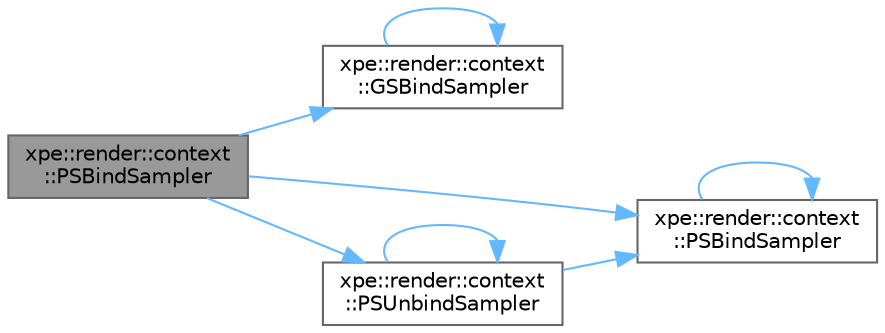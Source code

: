 digraph "xpe::render::context::PSBindSampler"
{
 // LATEX_PDF_SIZE
  bgcolor="transparent";
  edge [fontname=Helvetica,fontsize=10,labelfontname=Helvetica,labelfontsize=10];
  node [fontname=Helvetica,fontsize=10,shape=box,height=0.2,width=0.4];
  rankdir="LR";
  Node1 [id="Node000001",label="xpe::render::context\l::PSBindSampler",height=0.2,width=0.4,color="gray40", fillcolor="grey60", style="filled", fontcolor="black",tooltip=" "];
  Node1 -> Node2 [id="edge15_Node000001_Node000002",color="steelblue1",style="solid",tooltip=" "];
  Node2 [id="Node000002",label="xpe::render::context\l::GSBindSampler",height=0.2,width=0.4,color="grey40", fillcolor="white", style="filled",URL="$namespacexpe_1_1render_1_1context.html#a2d5dc5f5acc2f1b419c4a66970b57a21",tooltip=" "];
  Node2 -> Node2 [id="edge16_Node000002_Node000002",color="steelblue1",style="solid",tooltip=" "];
  Node1 -> Node3 [id="edge17_Node000001_Node000003",color="steelblue1",style="solid",tooltip=" "];
  Node3 [id="Node000003",label="xpe::render::context\l::PSBindSampler",height=0.2,width=0.4,color="grey40", fillcolor="white", style="filled",URL="$namespacexpe_1_1render_1_1context.html#aa422283e5b1e7f0ec37bce4e205040b1",tooltip=" "];
  Node3 -> Node3 [id="edge18_Node000003_Node000003",color="steelblue1",style="solid",tooltip=" "];
  Node1 -> Node4 [id="edge19_Node000001_Node000004",color="steelblue1",style="solid",tooltip=" "];
  Node4 [id="Node000004",label="xpe::render::context\l::PSUnbindSampler",height=0.2,width=0.4,color="grey40", fillcolor="white", style="filled",URL="$namespacexpe_1_1render_1_1context.html#a22b0c731df1b519dea8c891d6cee0494",tooltip=" "];
  Node4 -> Node3 [id="edge20_Node000004_Node000003",color="steelblue1",style="solid",tooltip=" "];
  Node4 -> Node4 [id="edge21_Node000004_Node000004",color="steelblue1",style="solid",tooltip=" "];
}
